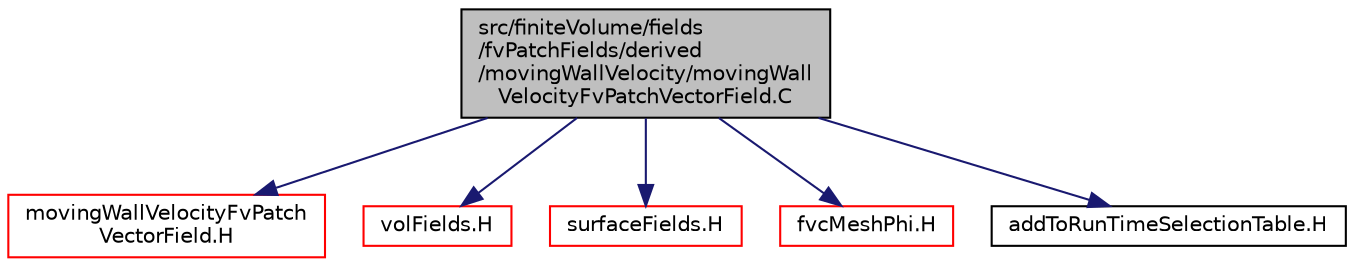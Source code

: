 digraph "src/finiteVolume/fields/fvPatchFields/derived/movingWallVelocity/movingWallVelocityFvPatchVectorField.C"
{
  bgcolor="transparent";
  edge [fontname="Helvetica",fontsize="10",labelfontname="Helvetica",labelfontsize="10"];
  node [fontname="Helvetica",fontsize="10",shape=record];
  Node0 [label="src/finiteVolume/fields\l/fvPatchFields/derived\l/movingWallVelocity/movingWall\lVelocityFvPatchVectorField.C",height=0.2,width=0.4,color="black", fillcolor="grey75", style="filled", fontcolor="black"];
  Node0 -> Node1 [color="midnightblue",fontsize="10",style="solid",fontname="Helvetica"];
  Node1 [label="movingWallVelocityFvPatch\lVectorField.H",height=0.2,width=0.4,color="red",URL="$a02246.html"];
  Node0 -> Node207 [color="midnightblue",fontsize="10",style="solid",fontname="Helvetica"];
  Node207 [label="volFields.H",height=0.2,width=0.4,color="red",URL="$a02912.html"];
  Node0 -> Node319 [color="midnightblue",fontsize="10",style="solid",fontname="Helvetica"];
  Node319 [label="surfaceFields.H",height=0.2,width=0.4,color="red",URL="$a02897.html",tooltip="Foam::surfaceFields. "];
  Node0 -> Node326 [color="midnightblue",fontsize="10",style="solid",fontname="Helvetica"];
  Node326 [label="fvcMeshPhi.H",height=0.2,width=0.4,color="red",URL="$a03167.html",tooltip="Calculate the mesh motion flux and convert fluxes from absolute to relative and back. "];
  Node0 -> Node327 [color="midnightblue",fontsize="10",style="solid",fontname="Helvetica"];
  Node327 [label="addToRunTimeSelectionTable.H",height=0.2,width=0.4,color="black",URL="$a09989.html",tooltip="Macros for easy insertion into run-time selection tables. "];
}
